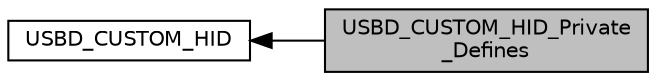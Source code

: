digraph "USBD_CUSTOM_HID_Private_Defines"
{
  edge [fontname="Helvetica",fontsize="10",labelfontname="Helvetica",labelfontsize="10"];
  node [fontname="Helvetica",fontsize="10",shape=record];
  rankdir=LR;
  Node0 [label="USBD_CUSTOM_HID_Private\l_Defines",height=0.2,width=0.4,color="black", fillcolor="grey75", style="filled", fontcolor="black"];
  Node1 [label="USBD_CUSTOM_HID",height=0.2,width=0.4,color="black", fillcolor="white", style="filled",URL="$group___u_s_b_d___c_u_s_t_o_m___h_i_d.html",tooltip="This file is the Header file for USBD_customhid.c. "];
  Node1->Node0 [shape=plaintext, dir="back", style="solid"];
}
